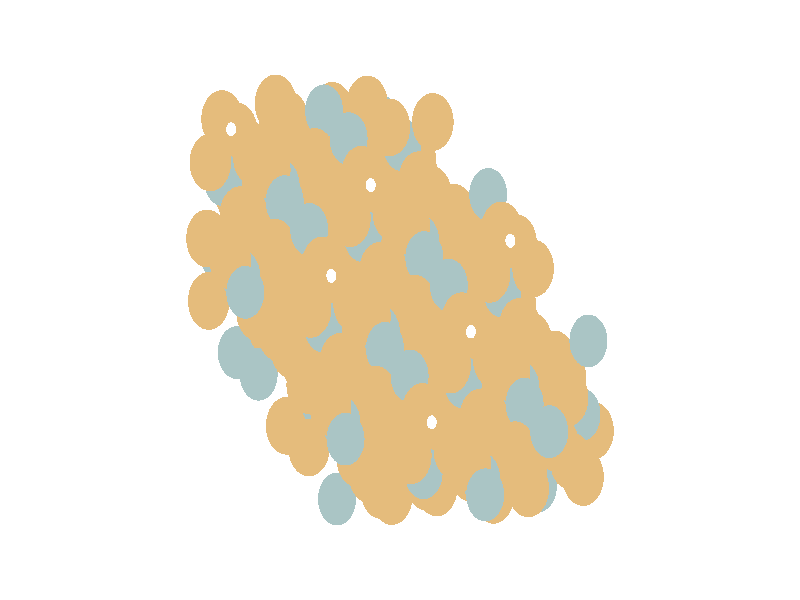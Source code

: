 #include "colors.inc"
#include "finish.inc"

global_settings {assumed_gamma 1 max_trace_level 6}
background {color White}
camera {orthographic
  right -45.09*x up 24.33*y
  direction 1.00*z
  location <0,0,50.00> look_at <0,0,0>}
light_source {<  2.00,   3.00,  40.00> color White
  area_light <0.70, 0, 0>, <0, 0.70, 0>, 3, 3
  adaptive 1 jitter}

#declare simple = finish {phong 0.7}
#declare pale = finish {ambient .5 diffuse .85 roughness .001 specular 0.200 }
#declare intermediate = finish {ambient 0.3 diffuse 0.6 specular 0.10 roughness 0.04 }
#declare vmd = finish {ambient .0 diffuse .65 phong 0.1 phong_size 40. specular 0.500 }
#declare jmol = finish {ambient .2 diffuse .6 specular 1 roughness .001 metallic}
#declare ase2 = finish {ambient 0.05 brilliance 3 diffuse 0.6 metallic specular 0.70 roughness 0.04 reflection 0.15}
#declare ase3 = finish {ambient .15 brilliance 2 diffuse .6 metallic specular 1. roughness .001 reflection .0}
#declare glass = finish {ambient .05 diffuse .3 specular 1. roughness .001}
#declare glass2 = finish {ambient .0 diffuse .3 specular 1. reflection .25 roughness .001}
#declare Rcell = 0.070;
#declare Rbond = 0.100;

#macro atom(LOC, R, COL, TRANS, FIN)
  sphere{LOC, R texture{pigment{color COL transmit TRANS} finish{FIN}}}
#end
#macro constrain(LOC, R, COL, TRANS FIN)
union{torus{R, Rcell rotate 45*z texture{pigment{color COL transmit TRANS} finish{FIN}}}
      torus{R, Rcell rotate -45*z texture{pigment{color COL transmit TRANS} finish{FIN}}}
      translate LOC}
#end

atom(< -1.67,   5.35, -19.26>, 1.17, rgb <0.78, 0.50, 0.20>, 0.0, simple) // #0 
atom(< -6.35,   7.32, -23.92>, 1.17, rgb <0.78, 0.50, 0.20>, 0.0, simple) // #1 
atom(< -2.93,   6.24, -22.71>, 1.17, rgb <0.78, 0.50, 0.20>, 0.0, simple) // #2 
atom(< -1.96,   2.26, -21.42>, 1.17, rgb <0.78, 0.50, 0.20>, 0.0, simple) // #3 
atom(< -3.62,   6.88, -20.20>, 1.17, rgb <0.78, 0.50, 0.20>, 0.0, simple) // #4 
atom(< -0.42,   6.59, -23.52>, 1.17, rgb <0.78, 0.50, 0.20>, 0.0, simple) // #5 
atom(< -1.85,   7.93, -18.52>, 1.17, rgb <0.78, 0.50, 0.20>, 0.0, simple) // #6 
atom(< -2.27,   5.59, -25.20>, 1.17, rgb <0.78, 0.50, 0.20>, 0.0, simple) // #7 
atom(< -0.98,   4.70, -21.77>, 1.17, rgb <0.78, 0.50, 0.20>, 0.0, simple) // #8 
atom(< -2.40,   6.05, -16.77>, 1.17, rgb <0.78, 0.50, 0.20>, 0.0, simple) // #9 
atom(< -3.82,   7.67, -24.76>, 1.17, rgb <0.78, 0.50, 0.20>, 0.0, simple) // #10 
atom(< -4.28,   7.67, -17.60>, 1.07, rgb <0.40, 0.56, 0.56>, 0.0, simple) // #11 
atom(< -4.76,   5.23, -24.42>, 1.07, rgb <0.40, 0.56, 0.56>, 0.0, simple) // #12 
atom(< -1.07,   7.24, -21.04>, 1.07, rgb <0.40, 0.56, 0.56>, 0.0, simple) // #13 
atom(< -3.54,   4.35, -20.93>, 1.07, rgb <0.40, 0.56, 0.56>, 0.0, simple) // #14 
atom(<  3.98,  -0.59, -13.30>, 1.17, rgb <0.78, 0.50, 0.20>, 0.0, simple) // #15 
atom(<  3.05,   3.53, -14.46>, 1.17, rgb <0.78, 0.50, 0.20>, 0.0, simple) // #16 
atom(< -0.69,   1.38, -17.97>, 1.17, rgb <0.78, 0.50, 0.20>, 0.0, simple) // #17 
atom(<  1.85,   7.22, -16.01>, 1.17, rgb <0.78, 0.50, 0.20>, 0.0, simple) // #18 
atom(<  1.74,   4.27, -18.04>, 1.17, rgb <0.78, 0.50, 0.20>, 0.0, simple) // #19 
atom(<  2.72,   0.29, -16.75>, 1.17, rgb <0.78, 0.50, 0.20>, 0.0, simple) // #20 
atom(<  3.70,  -3.68, -15.46>, 1.17, rgb <0.78, 0.50, 0.20>, 0.0, simple) // #21 
atom(<  2.03,   0.94, -14.24>, 1.17, rgb <0.78, 0.50, 0.20>, 0.0, simple) // #22 
atom(<  1.08,   4.86, -15.51>, 1.17, rgb <0.78, 0.50, 0.20>, 0.0, simple) // #23 
atom(<  5.23,   0.65, -17.56>, 1.17, rgb <0.78, 0.50, 0.20>, 0.0, simple) // #24 
atom(<  0.55,   2.62, -22.23>, 1.17, rgb <0.78, 0.50, 0.20>, 0.0, simple) // #25 
atom(<  3.80,   1.99, -12.56>, 1.17, rgb <0.78, 0.50, 0.20>, 0.0, simple) // #26 
atom(<  3.39,  -0.35, -19.24>, 1.17, rgb <0.78, 0.50, 0.20>, 0.0, simple) // #27 
atom(< -0.79,   3.92, -17.21>, 1.17, rgb <0.78, 0.50, 0.20>, 0.0, simple) // #28 
atom(<  2.41,   3.62, -20.53>, 1.17, rgb <0.78, 0.50, 0.20>, 0.0, simple) // #29 
atom(<  3.69,   2.74, -17.10>, 1.17, rgb <0.78, 0.50, 0.20>, 0.0, simple) // #30 
atom(<  0.53,   3.00, -13.79>, 1.17, rgb <0.78, 0.50, 0.20>, 0.0, simple) // #31 
atom(<  4.67,  -1.24, -15.81>, 1.17, rgb <0.78, 0.50, 0.20>, 0.0, simple) // #32 
atom(< -0.60,   7.00, -15.19>, 1.17, rgb <0.78, 0.50, 0.20>, 0.0, simple) // #33 
atom(<  3.25,   0.10, -10.81>, 1.17, rgb <0.78, 0.50, 0.20>, 0.0, simple) // #34 
atom(<  0.86,   5.70, -20.09>, 1.17, rgb <0.78, 0.50, 0.20>, 0.0, simple) // #35 
atom(<  1.83,   1.73, -18.80>, 1.17, rgb <0.78, 0.50, 0.20>, 0.0, simple) // #36 
atom(<  1.37,   1.72, -11.64>, 1.07, rgb <0.40, 0.56, 0.56>, 0.0, simple) // #37 
atom(<  0.89,  -0.71, -18.46>, 1.07, rgb <0.40, 0.56, 0.56>, 0.0, simple) // #38 
atom(<  4.58,   1.30, -15.08>, 1.07, rgb <0.40, 0.56, 0.56>, 0.0, simple) // #39 
atom(< -0.09,   3.26, -19.75>, 1.07, rgb <0.40, 0.56, 0.56>, 0.0, simple) // #40 
atom(<  2.11,  -1.59, -14.97>, 1.07, rgb <0.40, 0.56, 0.56>, 0.0, simple) // #41 
atom(<  1.14,   2.38, -16.26>, 1.07, rgb <0.40, 0.56, 0.56>, 0.0, simple) // #42 
atom(<  4.97,   4.28, -12.88>, 1.07, rgb <0.40, 0.56, 0.56>, 0.0, simple) // #43 
atom(<  0.12,   6.29, -17.69>, 1.07, rgb <0.40, 0.56, 0.56>, 0.0, simple) // #44 
atom(<  6.22,   2.40,  -9.40>, 0.28, rgb <1.00, 1.00, 1.00>, 0.0, simple) // #45 
atom(<  9.63,  -6.53,  -7.34>, 1.17, rgb <0.78, 0.50, 0.20>, 0.0, simple) // #46 
atom(<  8.70,  -2.41,  -8.50>, 1.17, rgb <0.78, 0.50, 0.20>, 0.0, simple) // #47 
atom(<  4.96,  -4.57, -12.01>, 1.17, rgb <0.78, 0.50, 0.20>, 0.0, simple) // #48 
atom(<  7.50,   1.28, -10.05>, 1.17, rgb <0.78, 0.50, 0.20>, 0.0, simple) // #49 
atom(<  7.39,  -1.67, -12.08>, 1.17, rgb <0.78, 0.50, 0.20>, 0.0, simple) // #50 
atom(<  6.54,   2.31, -13.37>, 1.17, rgb <0.78, 0.50, 0.20>, 0.0, simple) // #51 
atom(<  8.37,  -5.65, -10.79>, 1.17, rgb <0.78, 0.50, 0.20>, 0.0, simple) // #52 
atom(<  7.68,  -5.00,  -8.28>, 1.17, rgb <0.78, 0.50, 0.20>, 0.0, simple) // #53 
atom(<  6.74,  -1.09,  -9.55>, 1.17, rgb <0.78, 0.50, 0.20>, 0.0, simple) // #54 
atom(< 10.88,  -5.30, -11.60>, 1.17, rgb <0.78, 0.50, 0.20>, 0.0, simple) // #55 
atom(<  6.20,  -3.33, -16.27>, 1.17, rgb <0.78, 0.50, 0.20>, 0.0, simple) // #56 
atom(<  9.45,  -3.96,  -6.60>, 1.17, rgb <0.78, 0.50, 0.20>, 0.0, simple) // #57 
atom(<  9.04,  -6.29, -13.28>, 1.17, rgb <0.78, 0.50, 0.20>, 0.0, simple) // #58 
atom(<  4.86,  -2.03, -11.25>, 1.17, rgb <0.78, 0.50, 0.20>, 0.0, simple) // #59 
atom(<  8.06,  -2.32, -14.57>, 1.17, rgb <0.78, 0.50, 0.20>, 0.0, simple) // #60 
atom(<  9.34,  -3.21, -11.14>, 1.17, rgb <0.78, 0.50, 0.20>, 0.0, simple) // #61 
atom(<  6.18,  -2.94,  -7.83>, 1.17, rgb <0.78, 0.50, 0.20>, 0.0, simple) // #62 
atom(< 10.32,  -7.18,  -9.85>, 1.17, rgb <0.78, 0.50, 0.20>, 0.0, simple) // #63 
atom(<  5.05,   1.06,  -9.23>, 1.17, rgb <0.78, 0.50, 0.20>, 0.0, simple) // #64 
atom(<  8.90,  -5.84,  -4.85>, 1.17, rgb <0.78, 0.50, 0.20>, 0.0, simple) // #65 
atom(<  5.71,   2.82, -11.00>, 1.17, rgb <0.78, 0.50, 0.20>, 0.0, simple) // #66 
atom(<  6.51,  -0.24, -14.13>, 1.17, rgb <0.78, 0.50, 0.20>, 0.0, simple) // #67 
atom(<  7.49,  -4.21, -12.84>, 1.17, rgb <0.78, 0.50, 0.20>, 0.0, simple) // #68 
atom(<  7.02,  -4.22,  -5.68>, 1.07, rgb <0.40, 0.56, 0.56>, 0.0, simple) // #69 
atom(<  6.54,  -6.65, -12.50>, 1.07, rgb <0.40, 0.56, 0.56>, 0.0, simple) // #70 
atom(< 10.23,  -4.65,  -9.12>, 1.07, rgb <0.40, 0.56, 0.56>, 0.0, simple) // #71 
atom(<  5.56,  -2.68, -13.79>, 1.07, rgb <0.40, 0.56, 0.56>, 0.0, simple) // #72 
atom(<  7.77,  -7.54,  -9.01>, 1.07, rgb <0.40, 0.56, 0.56>, 0.0, simple) // #73 
atom(<  6.79,  -3.56, -10.30>, 1.07, rgb <0.40, 0.56, 0.56>, 0.0, simple) // #74 
atom(< 10.62,  -1.66,  -6.92>, 1.07, rgb <0.40, 0.56, 0.56>, 0.0, simple) // #75 
atom(<  5.77,   0.35, -11.73>, 1.07, rgb <0.40, 0.56, 0.56>, 0.0, simple) // #76 
atom(< -3.89,   1.67, -14.64>, 1.17, rgb <0.78, 0.50, 0.20>, 0.0, simple) // #77 
atom(< -4.82,   5.80, -15.81>, 1.17, rgb <0.78, 0.50, 0.20>, 0.0, simple) // #78 
atom(< -8.56,   3.64, -19.31>, 1.17, rgb <0.78, 0.50, 0.20>, 0.0, simple) // #79 
atom(< -6.13,   6.53, -19.39>, 1.17, rgb <0.78, 0.50, 0.20>, 0.0, simple) // #80 
atom(< -5.15,   2.56, -18.09>, 1.17, rgb <0.78, 0.50, 0.20>, 0.0, simple) // #81 
atom(< -4.17,  -1.42, -16.80>, 1.17, rgb <0.78, 0.50, 0.20>, 0.0, simple) // #82 
atom(< -5.84,   3.20, -15.58>, 1.17, rgb <0.78, 0.50, 0.20>, 0.0, simple) // #83 
atom(< -6.79,   7.12, -16.85>, 1.17, rgb <0.78, 0.50, 0.20>, 0.0, simple) // #84 
atom(< -2.64,   2.91, -18.90>, 1.17, rgb <0.78, 0.50, 0.20>, 0.0, simple) // #85 
atom(< -7.32,   4.88, -23.57>, 1.17, rgb <0.78, 0.50, 0.20>, 0.0, simple) // #86 
atom(< -4.07,   4.25, -13.90>, 1.17, rgb <0.78, 0.50, 0.20>, 0.0, simple) // #87 
atom(< -4.48,   1.91, -20.59>, 1.17, rgb <0.78, 0.50, 0.20>, 0.0, simple) // #88 
atom(< -8.66,   6.18, -18.55>, 1.17, rgb <0.78, 0.50, 0.20>, 0.0, simple) // #89 
atom(< -5.46,   5.88, -21.88>, 1.17, rgb <0.78, 0.50, 0.20>, 0.0, simple) // #90 
atom(< -4.18,   5.00, -18.45>, 1.17, rgb <0.78, 0.50, 0.20>, 0.0, simple) // #91 
atom(< -7.34,   5.27, -15.14>, 1.17, rgb <0.78, 0.50, 0.20>, 0.0, simple) // #92 
atom(< -3.20,   1.02, -17.15>, 1.17, rgb <0.78, 0.50, 0.20>, 0.0, simple) // #93 
atom(< -4.62,   2.36, -12.15>, 1.17, rgb <0.78, 0.50, 0.20>, 0.0, simple) // #94 
atom(< -7.01,   7.97, -21.43>, 1.17, rgb <0.78, 0.50, 0.20>, 0.0, simple) // #95 
atom(< -6.04,   3.99, -20.14>, 1.17, rgb <0.78, 0.50, 0.20>, 0.0, simple) // #96 
atom(< -6.50,   3.99, -12.99>, 1.07, rgb <0.40, 0.56, 0.56>, 0.0, simple) // #97 
atom(< -6.98,   1.55, -19.80>, 1.07, rgb <0.40, 0.56, 0.56>, 0.0, simple) // #98 
atom(< -3.29,   3.56, -16.42>, 1.07, rgb <0.40, 0.56, 0.56>, 0.0, simple) // #99 
atom(< -7.96,   5.53, -21.09>, 1.07, rgb <0.40, 0.56, 0.56>, 0.0, simple) // #100 
atom(< -5.76,   0.67, -16.31>, 1.07, rgb <0.40, 0.56, 0.56>, 0.0, simple) // #101 
atom(< -6.73,   4.64, -17.60>, 1.07, rgb <0.40, 0.56, 0.56>, 0.0, simple) // #102 
atom(< -2.90,   6.54, -14.22>, 1.07, rgb <0.40, 0.56, 0.56>, 0.0, simple) // #103 
atom(< -1.65,   4.66, -10.74>, 0.28, rgb <1.00, 1.00, 1.00>, 0.0, simple) // #104 
atom(<  1.76,  -4.27,  -8.68>, 1.17, rgb <0.78, 0.50, 0.20>, 0.0, simple) // #105 
atom(<  0.83,  -0.15,  -9.85>, 1.17, rgb <0.78, 0.50, 0.20>, 0.0, simple) // #106 
atom(< -2.91,  -2.30, -13.35>, 1.17, rgb <0.78, 0.50, 0.20>, 0.0, simple) // #107 
atom(< -0.37,   3.54, -11.40>, 1.17, rgb <0.78, 0.50, 0.20>, 0.0, simple) // #108 
atom(< -0.48,   0.59, -13.43>, 1.17, rgb <0.78, 0.50, 0.20>, 0.0, simple) // #109 
atom(< -1.33,   4.57, -14.71>, 1.17, rgb <0.78, 0.50, 0.20>, 0.0, simple) // #110 
atom(<  0.50,  -3.39, -12.13>, 1.17, rgb <0.78, 0.50, 0.20>, 0.0, simple) // #111 
atom(<  1.48,  -7.36, -10.84>, 1.17, rgb <0.78, 0.50, 0.20>, 0.0, simple) // #112 
atom(< -0.19,  -2.74,  -9.62>, 1.17, rgb <0.78, 0.50, 0.20>, 0.0, simple) // #113 
atom(< -1.13,   1.18, -10.89>, 1.17, rgb <0.78, 0.50, 0.20>, 0.0, simple) // #114 
atom(<  3.01,  -3.03, -12.95>, 1.17, rgb <0.78, 0.50, 0.20>, 0.0, simple) // #115 
atom(< -1.67,  -1.06, -17.61>, 1.17, rgb <0.78, 0.50, 0.20>, 0.0, simple) // #116 
atom(<  1.58,  -1.70,  -7.94>, 1.17, rgb <0.78, 0.50, 0.20>, 0.0, simple) // #117 
atom(<  1.17,  -4.03, -14.63>, 1.17, rgb <0.78, 0.50, 0.20>, 0.0, simple) // #118 
atom(< -3.01,   0.24, -12.59>, 1.17, rgb <0.78, 0.50, 0.20>, 0.0, simple) // #119 
atom(<  0.19,  -0.06, -15.92>, 1.17, rgb <0.78, 0.50, 0.20>, 0.0, simple) // #120 
atom(<  1.47,  -0.95, -12.49>, 1.17, rgb <0.78, 0.50, 0.20>, 0.0, simple) // #121 
atom(< -1.69,  -0.68,  -9.18>, 1.17, rgb <0.78, 0.50, 0.20>, 0.0, simple) // #122 
atom(<  2.45,  -4.92, -11.20>, 1.17, rgb <0.78, 0.50, 0.20>, 0.0, simple) // #123 
atom(< -2.82,   3.32, -10.57>, 1.17, rgb <0.78, 0.50, 0.20>, 0.0, simple) // #124 
atom(<  1.03,  -3.58,  -6.19>, 1.17, rgb <0.78, 0.50, 0.20>, 0.0, simple) // #125 
atom(< -2.16,   5.08, -12.35>, 1.17, rgb <0.78, 0.50, 0.20>, 0.0, simple) // #126 
atom(< -1.36,   2.02, -15.47>, 1.17, rgb <0.78, 0.50, 0.20>, 0.0, simple) // #127 
atom(< -0.38,  -1.95, -14.18>, 1.17, rgb <0.78, 0.50, 0.20>, 0.0, simple) // #128 
atom(< -0.85,  -1.96,  -7.03>, 1.07, rgb <0.40, 0.56, 0.56>, 0.0, simple) // #129 
atom(< -1.33,  -4.39, -13.84>, 1.07, rgb <0.40, 0.56, 0.56>, 0.0, simple) // #130 
atom(<  2.36,  -2.39, -10.46>, 1.07, rgb <0.40, 0.56, 0.56>, 0.0, simple) // #131 
atom(< -2.31,  -0.42, -15.13>, 1.07, rgb <0.40, 0.56, 0.56>, 0.0, simple) // #132 
atom(< -0.10,  -5.27, -10.35>, 1.07, rgb <0.40, 0.56, 0.56>, 0.0, simple) // #133 
atom(< -1.08,  -1.30, -11.64>, 1.07, rgb <0.40, 0.56, 0.56>, 0.0, simple) // #134 
atom(<  2.75,   0.60,  -8.26>, 1.07, rgb <0.40, 0.56, 0.56>, 0.0, simple) // #135 
atom(< -2.10,   2.61, -13.07>, 1.07, rgb <0.40, 0.56, 0.56>, 0.0, simple) // #136 
atom(<  4.00,  -1.28,  -4.78>, 0.28, rgb <1.00, 1.00, 1.00>, 0.0, simple) // #137 
atom(<  6.48,  -6.09,  -3.89>, 1.17, rgb <0.78, 0.50, 0.20>, 0.0, simple) // #138 
atom(<  5.28,  -2.40,  -5.44>, 1.17, rgb <0.78, 0.50, 0.20>, 0.0, simple) // #139 
atom(<  5.17,  -5.36,  -7.47>, 1.17, rgb <0.78, 0.50, 0.20>, 0.0, simple) // #140 
atom(<  4.33,  -1.37,  -8.75>, 1.17, rgb <0.78, 0.50, 0.20>, 0.0, simple) // #141 
atom(<  4.52,  -4.77,  -4.93>, 1.17, rgb <0.78, 0.50, 0.20>, 0.0, simple) // #142 
atom(<  3.98,  -7.01, -11.65>, 1.17, rgb <0.78, 0.50, 0.20>, 0.0, simple) // #143 
atom(<  7.23,  -7.64,  -1.98>, 1.17, rgb <0.78, 0.50, 0.20>, 0.0, simple) // #144 
atom(<  2.64,  -5.71,  -6.63>, 1.17, rgb <0.78, 0.50, 0.20>, 0.0, simple) // #145 
atom(<  5.84,  -6.00,  -9.96>, 1.17, rgb <0.78, 0.50, 0.20>, 0.0, simple) // #146 
atom(<  7.12,  -6.89,  -6.53>, 1.17, rgb <0.78, 0.50, 0.20>, 0.0, simple) // #147 
atom(<  3.96,  -6.62,  -3.22>, 1.17, rgb <0.78, 0.50, 0.20>, 0.0, simple) // #148 
atom(<  2.83,  -2.62,  -4.62>, 1.17, rgb <0.78, 0.50, 0.20>, 0.0, simple) // #149 
atom(<  3.49,  -0.86,  -6.39>, 1.17, rgb <0.78, 0.50, 0.20>, 0.0, simple) // #150 
atom(<  4.29,  -3.92,  -9.51>, 1.17, rgb <0.78, 0.50, 0.20>, 0.0, simple) // #151 
atom(<  5.27,  -7.90,  -8.22>, 1.17, rgb <0.78, 0.50, 0.20>, 0.0, simple) // #152 
atom(<  4.80,  -7.90,  -1.07>, 1.07, rgb <0.40, 0.56, 0.56>, 0.0, simple) // #153 
atom(<  3.34,  -6.36,  -9.17>, 1.07, rgb <0.40, 0.56, 0.56>, 0.0, simple) // #154 
atom(<  4.57,  -7.24,  -5.69>, 1.07, rgb <0.40, 0.56, 0.56>, 0.0, simple) // #155 
atom(<  8.41,  -5.34,  -2.30>, 1.07, rgb <0.40, 0.56, 0.56>, 0.0, simple) // #156 
atom(<  3.55,  -3.33,  -7.11>, 1.07, rgb <0.40, 0.56, 0.56>, 0.0, simple) // #157 
atom(< -9.52,   6.92, -12.09>, 0.28, rgb <1.00, 1.00, 1.00>, 0.0, simple) // #158 
atom(< -6.11,  -2.01, -10.03>, 1.17, rgb <0.78, 0.50, 0.20>, 0.0, simple) // #159 
atom(< -7.04,   2.12, -11.19>, 1.17, rgb <0.78, 0.50, 0.20>, 0.0, simple) // #160 
atom(<-10.78,  -0.04, -14.69>, 1.17, rgb <0.78, 0.50, 0.20>, 0.0, simple) // #161 
atom(< -8.24,   5.80, -12.74>, 1.17, rgb <0.78, 0.50, 0.20>, 0.0, simple) // #162 
atom(< -8.35,   2.85, -14.77>, 1.17, rgb <0.78, 0.50, 0.20>, 0.0, simple) // #163 
atom(< -9.20,   6.83, -16.06>, 1.17, rgb <0.78, 0.50, 0.20>, 0.0, simple) // #164 
atom(< -7.37,  -1.12, -13.48>, 1.17, rgb <0.78, 0.50, 0.20>, 0.0, simple) // #165 
atom(< -6.39,  -5.10, -12.19>, 1.17, rgb <0.78, 0.50, 0.20>, 0.0, simple) // #166 
atom(< -8.06,  -0.48, -10.96>, 1.17, rgb <0.78, 0.50, 0.20>, 0.0, simple) // #167 
atom(< -9.00,   3.44, -12.24>, 1.17, rgb <0.78, 0.50, 0.20>, 0.0, simple) // #168 
atom(< -4.86,  -0.77, -14.29>, 1.17, rgb <0.78, 0.50, 0.20>, 0.0, simple) // #169 
atom(< -9.54,   1.20, -18.96>, 1.17, rgb <0.78, 0.50, 0.20>, 0.0, simple) // #170 
atom(< -6.29,   0.57,  -9.29>, 1.17, rgb <0.78, 0.50, 0.20>, 0.0, simple) // #171 
atom(< -6.70,  -1.77, -15.97>, 1.17, rgb <0.78, 0.50, 0.20>, 0.0, simple) // #172 
atom(<-10.88,   2.50, -13.94>, 1.17, rgb <0.78, 0.50, 0.20>, 0.0, simple) // #173 
atom(< -7.68,   2.20, -17.26>, 1.17, rgb <0.78, 0.50, 0.20>, 0.0, simple) // #174 
atom(< -6.40,   1.32, -13.83>, 1.17, rgb <0.78, 0.50, 0.20>, 0.0, simple) // #175 
atom(< -9.56,   1.59, -10.52>, 1.17, rgb <0.78, 0.50, 0.20>, 0.0, simple) // #176 
atom(< -5.42,  -2.66, -12.54>, 1.17, rgb <0.78, 0.50, 0.20>, 0.0, simple) // #177 
atom(<-10.69,   5.58, -11.92>, 1.17, rgb <0.78, 0.50, 0.20>, 0.0, simple) // #178 
atom(< -6.84,  -1.32,  -7.54>, 1.17, rgb <0.78, 0.50, 0.20>, 0.0, simple) // #179 
atom(<-10.03,   7.34, -13.69>, 1.17, rgb <0.78, 0.50, 0.20>, 0.0, simple) // #180 
atom(< -9.23,   4.28, -16.82>, 1.17, rgb <0.78, 0.50, 0.20>, 0.0, simple) // #181 
atom(< -8.25,   0.31, -15.53>, 1.17, rgb <0.78, 0.50, 0.20>, 0.0, simple) // #182 
atom(< -8.72,   0.31,  -8.37>, 1.07, rgb <0.40, 0.56, 0.56>, 0.0, simple) // #183 
atom(< -9.20,  -2.13, -15.18>, 1.07, rgb <0.40, 0.56, 0.56>, 0.0, simple) // #184 
atom(< -5.51,  -0.12, -11.81>, 1.07, rgb <0.40, 0.56, 0.56>, 0.0, simple) // #185 
atom(<-10.18,   1.85, -16.48>, 1.07, rgb <0.40, 0.56, 0.56>, 0.0, simple) // #186 
atom(< -7.97,  -3.01, -11.70>, 1.07, rgb <0.40, 0.56, 0.56>, 0.0, simple) // #187 
atom(< -8.95,   0.96, -12.99>, 1.07, rgb <0.40, 0.56, 0.56>, 0.0, simple) // #188 
atom(< -5.12,   2.86,  -9.61>, 1.07, rgb <0.40, 0.56, 0.56>, 0.0, simple) // #189 
atom(< -9.97,   4.87, -14.42>, 1.07, rgb <0.40, 0.56, 0.56>, 0.0, simple) // #190 
atom(< -3.87,   0.98,  -6.13>, 0.28, rgb <1.00, 1.00, 1.00>, 0.0, simple) // #191 
atom(< -0.46,  -7.95,  -4.07>, 1.17, rgb <0.78, 0.50, 0.20>, 0.0, simple) // #192 
atom(< -1.39,  -3.83,  -5.23>, 1.17, rgb <0.78, 0.50, 0.20>, 0.0, simple) // #193 
atom(< -5.13,  -5.98,  -8.73>, 1.17, rgb <0.78, 0.50, 0.20>, 0.0, simple) // #194 
atom(< -2.59,  -0.14,  -6.78>, 1.17, rgb <0.78, 0.50, 0.20>, 0.0, simple) // #195 
atom(< -2.70,  -3.09,  -8.81>, 1.17, rgb <0.78, 0.50, 0.20>, 0.0, simple) // #196 
atom(< -3.54,   0.89, -10.10>, 1.17, rgb <0.78, 0.50, 0.20>, 0.0, simple) // #197 
atom(< -1.72,  -7.07,  -7.52>, 1.17, rgb <0.78, 0.50, 0.20>, 0.0, simple) // #198 
atom(< -2.41,  -6.42,  -5.01>, 1.17, rgb <0.78, 0.50, 0.20>, 0.0, simple) // #199 
atom(< -3.35,  -2.50,  -6.28>, 1.17, rgb <0.78, 0.50, 0.20>, 0.0, simple) // #200 
atom(<  0.79,  -6.71,  -8.33>, 1.17, rgb <0.78, 0.50, 0.20>, 0.0, simple) // #201 
atom(< -3.89,  -4.75, -13.00>, 1.17, rgb <0.78, 0.50, 0.20>, 0.0, simple) // #202 
atom(< -0.64,  -5.38,  -3.33>, 1.17, rgb <0.78, 0.50, 0.20>, 0.0, simple) // #203 
atom(< -1.05,  -7.71, -10.01>, 1.17, rgb <0.78, 0.50, 0.20>, 0.0, simple) // #204 
atom(< -5.23,  -3.44,  -7.98>, 1.17, rgb <0.78, 0.50, 0.20>, 0.0, simple) // #205 
atom(< -2.03,  -3.74, -11.30>, 1.17, rgb <0.78, 0.50, 0.20>, 0.0, simple) // #206 
atom(< -0.75,  -4.63,  -7.87>, 1.17, rgb <0.78, 0.50, 0.20>, 0.0, simple) // #207 
atom(< -3.91,  -4.36,  -4.56>, 1.17, rgb <0.78, 0.50, 0.20>, 0.0, simple) // #208 
atom(< -5.04,  -0.36,  -5.96>, 1.17, rgb <0.78, 0.50, 0.20>, 0.0, simple) // #209 
atom(< -1.19,  -7.26,  -1.58>, 1.17, rgb <0.78, 0.50, 0.20>, 0.0, simple) // #210 
atom(< -4.38,   1.40,  -7.73>, 1.17, rgb <0.78, 0.50, 0.20>, 0.0, simple) // #211 
atom(< -3.58,  -1.66, -10.86>, 1.17, rgb <0.78, 0.50, 0.20>, 0.0, simple) // #212 
atom(< -2.60,  -5.63,  -9.57>, 1.17, rgb <0.78, 0.50, 0.20>, 0.0, simple) // #213 
atom(< -3.07,  -5.64,  -2.41>, 1.07, rgb <0.40, 0.56, 0.56>, 0.0, simple) // #214 
atom(< -3.55,  -8.07,  -9.22>, 1.07, rgb <0.40, 0.56, 0.56>, 0.0, simple) // #215 
atom(<  0.14,  -6.07,  -5.85>, 1.07, rgb <0.40, 0.56, 0.56>, 0.0, simple) // #216 
atom(< -4.53,  -4.10, -10.52>, 1.07, rgb <0.40, 0.56, 0.56>, 0.0, simple) // #217 
atom(< -3.30,  -4.98,  -7.03>, 1.07, rgb <0.40, 0.56, 0.56>, 0.0, simple) // #218 
atom(<  0.54,  -3.08,  -3.65>, 1.07, rgb <0.40, 0.56, 0.56>, 0.0, simple) // #219 
atom(< -4.32,  -1.07,  -8.46>, 1.07, rgb <0.40, 0.56, 0.56>, 0.0, simple) // #220 
atom(<  1.79,  -4.96,  -0.17>, 0.28, rgb <1.00, 1.00, 1.00>, 0.0, simple) // #221 
atom(<  3.06,  -6.08,  -0.82>, 1.17, rgb <0.78, 0.50, 0.20>, 0.0, simple) // #222 
atom(<  2.11,  -5.05,  -4.14>, 1.17, rgb <0.78, 0.50, 0.20>, 0.0, simple) // #223 
atom(<  0.61,  -6.30,   0.00>, 1.17, rgb <0.78, 0.50, 0.20>, 0.0, simple) // #224 
atom(<  1.27,  -4.54,  -1.77>, 1.17, rgb <0.78, 0.50, 0.20>, 0.0, simple) // #225 
atom(<  2.07,  -7.60,  -4.90>, 1.17, rgb <0.78, 0.50, 0.20>, 0.0, simple) // #226 
atom(<  1.33,  -7.01,  -2.50>, 1.07, rgb <0.40, 0.56, 0.56>, 0.0, simple) // #227 
